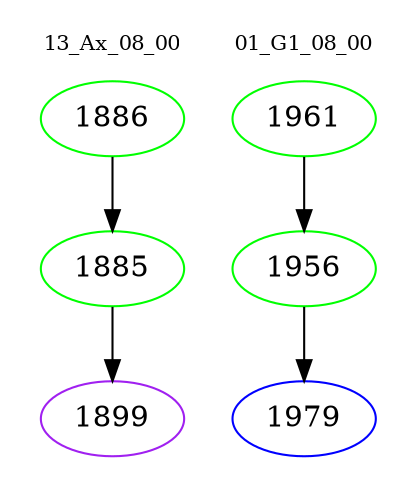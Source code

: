digraph{
subgraph cluster_0 {
color = white
label = "13_Ax_08_00";
fontsize=10;
T0_1886 [label="1886", color="green"]
T0_1886 -> T0_1885 [color="black"]
T0_1885 [label="1885", color="green"]
T0_1885 -> T0_1899 [color="black"]
T0_1899 [label="1899", color="purple"]
}
subgraph cluster_1 {
color = white
label = "01_G1_08_00";
fontsize=10;
T1_1961 [label="1961", color="green"]
T1_1961 -> T1_1956 [color="black"]
T1_1956 [label="1956", color="green"]
T1_1956 -> T1_1979 [color="black"]
T1_1979 [label="1979", color="blue"]
}
}
